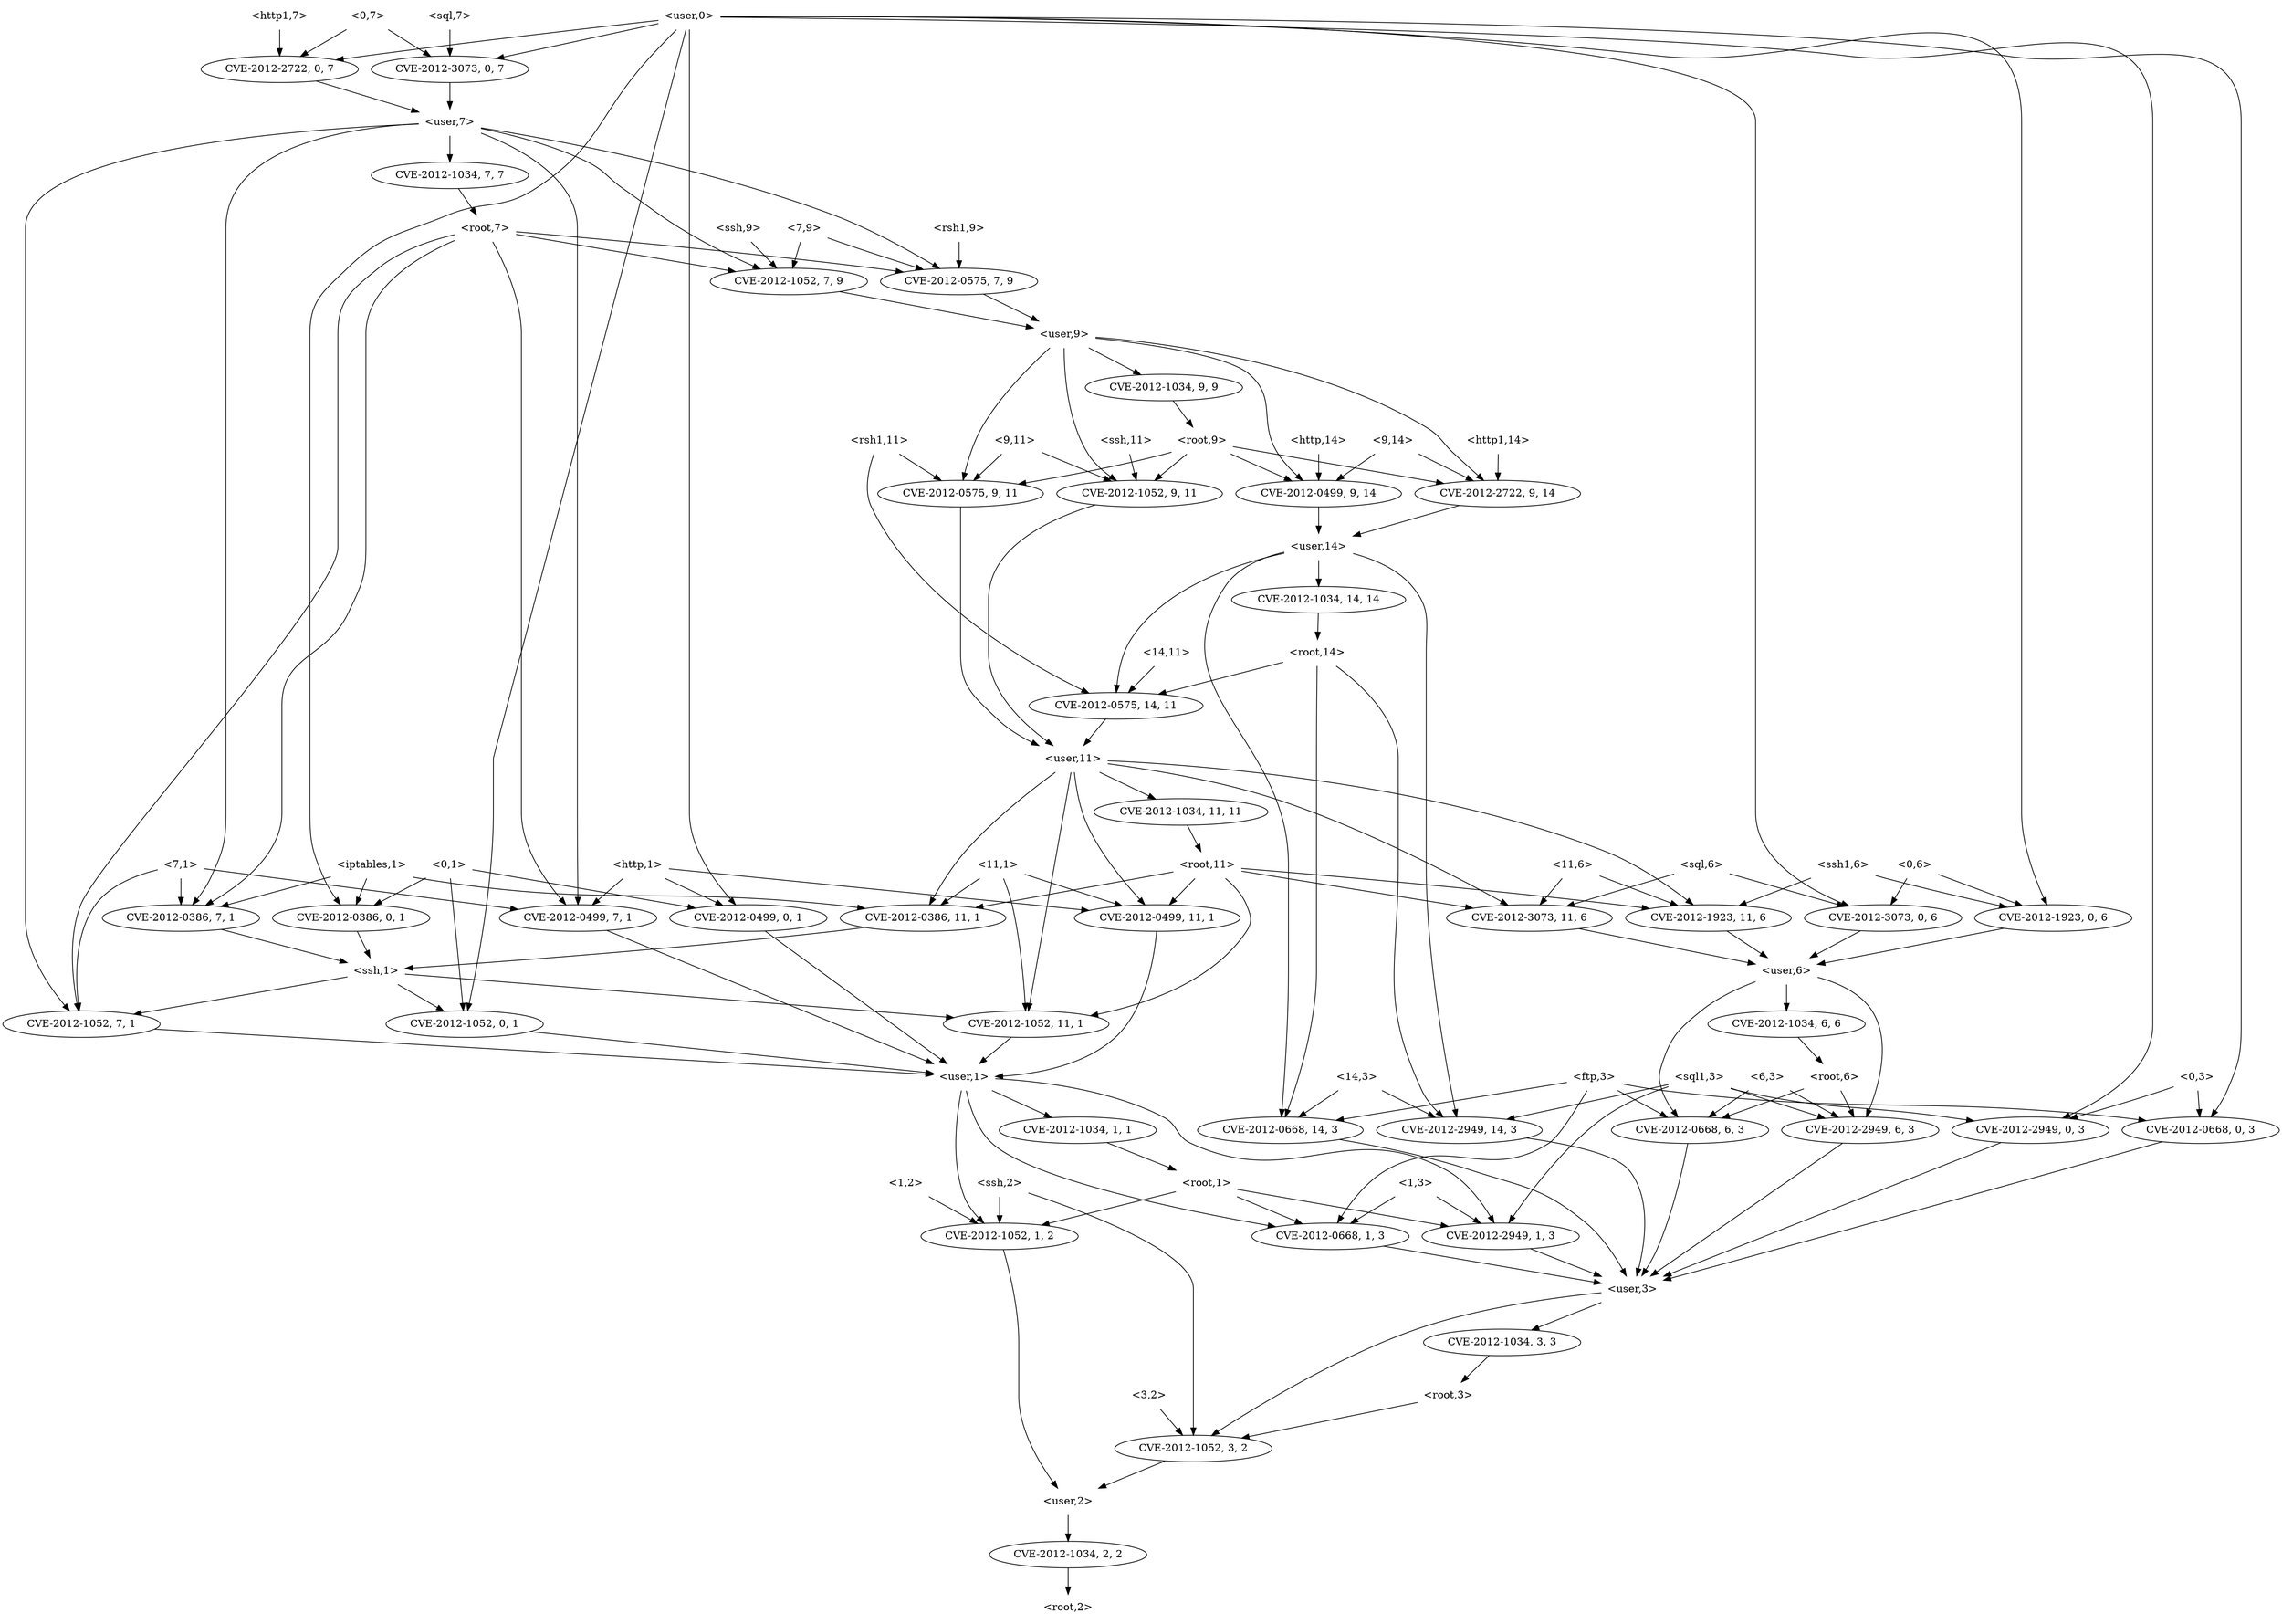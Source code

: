 strict digraph {
	graph [bb="0,0,2671.1,2196"];
	node [label="\N"];
	"<v_ssh,7,9>"	 [height=0.5,
		label=<CVE-2012-1052, 7, 9>,
		pos="1220,1818",
		width=2.4499];
	"<user,9>"	 [height=0.5,
		pos="1220,1746",
		shape=plaintext,
		width=0.91667];
	"<v_ssh,7,9>" -> "<user,9>"	 [pos="e,1220,1764.1 1220,1799.7 1220,1792 1220,1782.7 1220,1774.1"];
	"<v_root,9,9>"	 [height=0.5,
		label=<CVE-2012-1034, 9, 9>,
		pos="1100,1674",
		width=2.4499];
	"<user,9>" -> "<v_root,9,9>"	 [pos="e,1127.8,1691.2 1190.6,1727.9 1174.3,1718.4 1153.9,1706.4 1136.6,1696.3"];
	"<v_ssh,9,11>"	 [height=0.5,
		label=<CVE-2012-1052, 9, 11>,
		pos="1244,1530",
		width=2.5686];
	"<user,9>" -> "<v_ssh,9,11>"	 [pos="e,1249.8,1548.4 1228.3,1727.8 1241.5,1698.6 1264.9,1637.3 1258,1584 1256.9,1575.5 1254.8,1566.4 1252.6,1558.2"];
	"<v_rsh1,9,11>"	 [height=0.5,
		label=<CVE-2012-0575, 9, 11>,
		pos="1448,1530",
		width=2.5686];
	"<user,9>" -> "<v_rsh1,9,11>"	 [pos="e,1438,1548.2 1247.4,1728 1282,1705.8 1341.9,1664.5 1385,1620 1403.7,1600.7 1421,1575.5 1432.7,1556.8"];
	"<v_http1,9,14>"	 [height=0.5,
		label=<CVE-2012-2722, 9, 14>,
		pos="227,1530",
		width=2.5686];
	"<user,9>" -> "<v_http1,9,14>"	 [pos="e,242.03,1547.9 1187,1743.4 1043,1735.8 470.15,1700.9 312,1620 304.19,1616 271.42,1580.5 248.93,1555.6"];
	"<v_http,9,14>"	 [height=0.5,
		label=<CVE-2012-0499, 9, 14>,
		pos="431,1530",
		width=2.5686];
	"<user,9>" -> "<v_http,9,14>"	 [pos="e,479.81,1545.4 1186.8,1737.3 1144.2,1727.3 1067.9,1709.1 1003,1692 814.51,1642.5 592.74,1578.4 489.43,1548.2"];
	"<v_rsh1,14,11>"	 [height=0.5,
		label=<CVE-2012-0575, 14, 11>,
		pos="1248,1242",
		width=2.7013];
	"<user,11>"	 [height=0.5,
		pos="1373,1170",
		shape=plaintext,
		width=1.0069];
	"<v_rsh1,14,11>" -> "<user,11>"	 [pos="e,1342.4,1188.1 1277,1224.8 1293.9,1215.3 1315.3,1203.3 1333.7,1193"];
	"<v_ssh1,11,6>"	 [height=0.5,
		label=<CVE-2012-1923, 11, 6>,
		pos="1048,954",
		width=2.5686];
	"<user,11>" -> "<v_ssh1,11,6>"	 [pos="e,1053,972.21 1336.5,1169.3 1287.7,1167.9 1200.3,1158.9 1142,1116 1096,1082.1 1068.7,1018.4 1056.2,982.1"];
	"<v_iptables,11,1>"	 [height=0.5,
		label=<CVE-2012-0386, 11, 1>,
		pos="1608,954",
		width=2.5686];
	"<user,11>" -> "<v_iptables,11,1>"	 [pos="e,1600.8,971.98 1409.4,1160.2 1436.8,1152.1 1474.2,1138.1 1501,1116 1546.7,1078.4 1580.2,1016.2 1596.7,981.1"];
	"<v_root,11,11>"	 [height=0.5,
		label=<CVE-2012-1034, 11, 11>,
		pos="1248,1098",
		width=2.7013];
	"<user,11>" -> "<v_root,11,11>"	 [pos="e,1277,1115.2 1342.4,1151.9 1325.4,1142.4 1304.1,1130.4 1286.1,1120.3"];
	"<v_ssh,11,1>"	 [height=0.5,
		label=<CVE-2012-1052, 11, 1>,
		pos="1487,810",
		width=2.5686];
	"<user,11>" -> "<v_ssh,11,1>"	 [pos="e,1487,828.05 1400,1152 1433.7,1128.4 1487,1082.3 1487,1027 1487,1027 1487,1027 1487,953 1487,913 1487,866.65 1487,838.08"];
	"<v_http,11,1>"	 [height=0.5,
		label=<CVE-2012-0499, 11, 1>,
		pos="1328,954",
		width=2.5686];
	"<user,11>" -> "<v_http,11,1>"	 [pos="e,1331.6,972.23 1369.4,1151.8 1361.6,1114.8 1343.1,1026.8 1333.7,982.1"];
	"<v_sql,11,6>"	 [height=0.5,
		label=<CVE-2012-3073, 11, 6>,
		pos="844,954",
		width=2.5686];
	"<user,11>" -> "<v_sql,11,6>"	 [pos="e,865.56,971.61 1336.7,1165.4 1284,1159.3 1183.7,1144.9 1103,1116 1039.3,1093.2 1026.4,1079.7 969,1044 935.4,1023.1 898.72,996.52\
 873.84,977.86"];
	"<user,1>"	 [height=0.5,
		pos="1563,738",
		shape=plaintext,
		width=0.91667];
	"<v_http,11,1>" -> "<user,1>"	 [pos="e,1529.7,740.14 1329.1,935.96 1332.1,903.28 1343.4,831.53 1385,792 1421.6,757.26 1479.9,745.19 1519.7,741.05"];
	"<v_sql1,1,3>"	 [height=0.5,
		label=<CVE-2012-2949, 1, 3>,
		pos="1077,522",
		width=2.4499];
	"<user,1>" -> "<v_sql1,1,3>"	 [pos="e,1095.2,539.82 1529.6,734.65 1477.1,730.06 1372.8,717.24 1291,684 1236.9,662 1227.7,647.07 1181,612 1153.3,591.22 1123.5,565.28\
 1102.9,546.77"];
	"<v_ssh,1,2>"	 [height=0.5,
		label=<CVE-2012-1052, 1, 2>,
		pos="1620,522",
		width=2.4499];
	"<user,1>" -> "<v_ssh,1,2>"	 [pos="e,1616.8,540.16 1568.8,719.74 1576.6,695.75 1591,650.87 1601,612 1606.3,591.48 1611.3,568.02 1614.8,550.34"];
	"<v_ftp,1,3>"	 [height=0.5,
		label=<CVE-2012-0668, 1, 3>,
		pos="1272,522",
		width=2.4499];
	"<user,1>" -> "<v_ftp,1,3>"	 [pos="e,1317.7,537.47 1550.4,719.8 1525.5,687.16 1467,615.93 1402,576 1378.8,561.76 1351.1,549.86 1327.3,540.97"];
	"<v_root,1,1>"	 [height=0.5,
		label=<CVE-2012-1034, 1, 1>,
		pos="1388,666",
		width=2.4499];
	"<user,1>" -> "<v_root,1,1>"	 [pos="e,1426.4,682.35 1529.7,723.67 1503.1,713.04 1465.5,698.01 1435.8,686.1"];
	"<v_rsh1,9,11>" -> "<user,11>"	 [pos="e,1389.5,1188.2 1448.2,1512 1448.5,1485.3 1449,1432.1 1449,1387 1449,1387 1449,1387 1449,1313 1449,1267.6 1418.5,1222.7 1396.1,1195.9"];
	"<v_sql,0,6>"	 [height=0.5,
		label=<CVE-2012-3073, 0, 6>,
		pos="450,954",
		width=2.4499];
	"<user,6>"	 [height=0.5,
		pos="767,882",
		shape=plaintext,
		width=0.91667];
	"<v_sql,0,6>" -> "<user,6>"	 [pos="e,733.84,890.32 507.41,940.32 569.72,926.56 667.82,904.9 723.88,892.52"];
	"<v_ftp,6,3>"	 [height=0.5,
		label=<CVE-2012-0668, 6, 3>,
		pos="923,666",
		width=2.4499];
	"<user,6>" -> "<v_ftp,6,3>"	 [pos="e,920.77,684.04 800.19,869.83 821.04,861.3 847.09,847.63 864,828 897.66,788.92 912.78,729 919.04,694.34"];
	"<v_root,6,6>"	 [height=0.5,
		label=<CVE-2012-1034, 6, 6>,
		pos="767,810",
		width=2.4499];
	"<user,6>" -> "<v_root,6,6>"	 [pos="e,767,828.1 767,863.7 767,855.98 767,846.71 767,838.11"];
	"<v_sql1,6,3>"	 [height=0.5,
		label=<CVE-2012-2949, 6, 3>,
		pos="533,666",
		width=2.4499];
	"<user,6>" -> "<v_sql1,6,3>"	 [pos="e,544.49,684.31 733.7,866.56 714.06,857.16 689.35,843.74 670,828 620.08,787.39 574.28,726.89 550.37,692.79"];
	"<root,1>"	 [height=0.5,
		pos="1361,594",
		shape=plaintext,
		width=0.89583];
	"<root,1>" -> "<v_sql1,1,3>"	 [pos="e,1130.8,536.27 1328.7,585.04 1283.1,573.81 1199.1,553.09 1140.7,538.7"];
	"<root,1>" -> "<v_ssh,1,2>"	 [pos="e,1569,536.78 1393.3,584.28 1434.7,573.09 1507.3,553.45 1559.2,539.42"];
	"<root,1>" -> "<v_ftp,1,3>"	 [pos="e,1293.1,539.62 1339,575.7 1327.6,566.75 1313.6,555.71 1301.3,546.05"];
	"<user,3>"	 [height=0.5,
		pos="834,450",
		shape=plaintext,
		width=0.91667];
	"<v_sql1,1,3>" -> "<user,3>"	 [pos="e,867.22,460.57 1028.1,506.92 983.85,494.17 919.27,475.56 876.95,463.37"];
	"<user,2>"	 [height=0.5,
		pos="1531,162",
		shape=plaintext,
		width=0.91667];
	"<v_ssh,1,2>" -> "<user,2>"	 [pos="e,1550.8,180.09 1620,503.95 1620,477.29 1620,424.11 1620,379 1620,379 1620,379 1620,305 1620,257.86 1584.4,213.52 1558.2,187.31"];
	"<v_ftp,1,3>" -> "<user,3>"	 [pos="e,867.33,456 1207.5,509.64 1196.3,507.73 1184.8,505.78 1174,504 1067.6,486.48 942.28,467.33 877.56,457.55"];
	"<root,9>"	 [height=0.5,
		pos="1092,1602",
		shape=plaintext,
		width=0.89583];
	"<v_root,9,9>" -> "<root,9>"	 [pos="e,1094,1620.1 1098,1655.7 1097.1,1648 1096.1,1638.7 1095.1,1630.1"];
	"<v_ssh,9,11>" -> "<user,11>"	 [pos="e,1373,1188 1274.6,1512.9 1312.7,1490.2 1373,1445.3 1373,1387 1373,1387 1373,1387 1373,1313 1373,1273 1373,1226.7 1373,1198.1"];
	"<user,14>"	 [height=0.5,
		pos="280,1458",
		shape=plaintext,
		width=1.0069];
	"<v_http1,9,14>" -> "<user,14>"	 [pos="e,266.92,1476.3 239.83,1512.1 246.12,1503.8 253.82,1493.6 260.79,1484.4"];
	"<v_http,9,14>" -> "<user,14>"	 [pos="e,316.5,1475.9 396.74,1513.1 375.7,1503.4 348.52,1490.8 325.67,1480.2"];
	"<v_root,2,2>"	 [height=0.5,
		label=<CVE-2012-1034, 2, 2>,
		pos="1531,90",
		width=2.4499];
	"<user,2>" -> "<v_root,2,2>"	 [pos="e,1531,108.1 1531,143.7 1531,135.98 1531,126.71 1531,118.11"];
	"<11,6>"	 [height=0.5,
		pos="1007,1026",
		shape=plaintext,
		width=0.78472];
	"<11,6>" -> "<v_ssh1,11,6>"	 [pos="e,1038,972.1 1017.1,1007.7 1021.9,999.64 1027.6,989.89 1032.8,980.98"];
	"<11,6>" -> "<v_sql,11,6>"	 [pos="e,880.35,970.61 978.61,1012.8 954.11,1002.3 918.26,986.89 889.72,974.63"];
	"<v_ssh1,11,6>" -> "<user,6>"	 [pos="e,800.24,891.28 993.49,939.42 939.99,926.09 859.48,906.04 810.25,893.77"];
	"<v_sql,11,6>" -> "<user,6>"	 [pos="e,785.73,900.03 825.36,936.05 815.69,927.26 803.72,916.38 793.14,906.76"];
	"<root,9>" -> "<v_ssh,9,11>"	 [pos="e,1209.6,1546.8 1124.6,1586 1146.7,1575.8 1176.2,1562.2 1200.3,1551.1"];
	"<root,9>" -> "<v_rsh1,9,11>"	 [pos="e,1383.8,1543 1124.3,1594 1138.8,1590.9 1156.3,1587.2 1172,1584 1240.2,1570.2 1318.1,1555.3 1373.7,1544.9"];
	"<root,9>" -> "<v_http1,9,14>"	 [pos="e,292.16,1542.8 1059.5,1599.9 953.97,1595.9 610.88,1581.2 329,1548 320.32,1547 311.25,1545.7 302.26,1544.4"];
	"<root,9>" -> "<v_http,9,14>"	 [pos="e,510,1539.4 1059.7,1597.6 962.25,1587.3 669.06,1556.2 520.04,1540.4"];
	"<v_root,1,1>" -> "<root,1>"	 [pos="e,1367.6,612.1 1381.3,647.7 1378.3,639.81 1374.6,630.3 1371.2,621.55"];
	"<root,14>"	 [height=0.5,
		pos="320,1314",
		shape=plaintext,
		width=1];
	"<root,14>" -> "<v_rsh1,14,11>"	 [pos="e,1159.7,1249.7 356.09,1310.3 487.93,1300.3 946.3,1265.8 1149.6,1250.4"];
	"<v_sql1,14,3>"	 [height=0.5,
		label=<CVE-2012-2949, 14, 3>,
		pos="92,666",
		width=2.5686];
	"<root,14>" -> "<v_sql1,14,3>"	 [pos="e,97.757,684.23 312.21,1296 307.59,1285.6 301.73,1272.2 297,1260 253.79,1149 134.73,794.68 101.01,693.95"];
	"<v_ftp,14,3>"	 [height=0.5,
		label=<CVE-2012-0668, 14, 3>,
		pos="296,666",
		width=2.5686];
	"<root,14>" -> "<v_ftp,14,3>"	 [pos="e,296,684.05 315.14,1295.7 308.13,1269.1 296,1216.5 296,1171 296,1171 296,1171 296,809 296,769 296,722.65 296,694.08"];
	"<v_sql1,14,3>" -> "<user,3>"	 [pos="e,800.73,457.97 135.77,650.12 224.2,620.31 430.76,552.05 607,504 670.52,486.68 744.99,469.97 790.83,460.09"];
	"<v_ftp,14,3>" -> "<user,3>"	 [pos="e,800.89,464.17 334.69,649.61 432.61,610.66 689.65,508.42 791.53,467.89"];
	"<http1,14>"	 [height=0.5,
		pos="226,1602",
		shape=plaintext,
		width=1.0833];
	"<http1,14>" -> "<v_http1,9,14>"	 [pos="e,226.76,1548.1 226.25,1583.7 226.36,1576 226.49,1566.7 226.61,1558.1"];
	"<rsh1,9>"	 [height=0.5,
		pos="1415,1890",
		shape=plaintext,
		width=0.92361];
	"<v_rsh1,7,9>"	 [height=0.5,
		label=<CVE-2012-0575, 7, 9>,
		pos="1415,1818",
		width=2.4499];
	"<rsh1,9>" -> "<v_rsh1,7,9>"	 [pos="e,1415,1836.1 1415,1871.7 1415,1864 1415,1854.7 1415,1846.1"];
	"<v_rsh1,7,9>" -> "<user,9>"	 [pos="e,1253,1758.9 1373.2,1802 1340.6,1790.3 1295.6,1774.1 1262.8,1762.4"];
	"<0,6>"	 [height=0.5,
		pos="645,1026",
		shape=plaintext,
		width=0.75];
	"<v_ssh1,0,6>"	 [height=0.5,
		label=<CVE-2012-1923, 0, 6>,
		pos="645,954",
		width=2.4499];
	"<0,6>" -> "<v_ssh1,0,6>"	 [pos="e,645,972.1 645,1007.7 645,999.98 645,990.71 645,982.11"];
	"<0,6>" -> "<v_sql,0,6>"	 [pos="e,494.74,969.59 617.75,1013.4 613.18,1011.6 608.47,1009.7 604,1008 571.22,995.58 534.07,982.75 504.47,972.84"];
	"<v_ssh1,0,6>" -> "<user,6>"	 [pos="e,737.16,900.12 673.3,936.76 689.6,927.41 710.33,915.52 728.14,905.29"];
	"<v_sql1,0,3>"	 [height=0.5,
		label=<CVE-2012-2949, 0, 3>,
		pos="728,666",
		width=2.4499];
	"<v_sql1,0,3>" -> "<user,3>"	 [pos="e,825.46,468.23 736.5,647.85 754.99,610.52 798.98,521.69 820.99,477.26"];
	"<v_ssh,3,2>"	 [height=0.5,
		label=<CVE-2012-1052, 3, 2>,
		pos="1443,234",
		width=2.4499];
	"<user,3>" -> "<v_ssh,3,2>"	 [pos="e,1400.8,249.85 867.17,437.34 967.71,402.02 1269.5,295.95 1391.3,253.18"];
	"<v_root,3,3>"	 [height=0.5,
		label=<CVE-2012-1034, 3, 3>,
		pos="1504,378",
		width=2.4499];
	"<user,3>" -> "<v_root,3,3>"	 [pos="e,1427.5,386.99 867.23,445.53 967.25,435.08 1267.8,403.68 1417.4,388.04"];
	"<14,3>"	 [height=0.5,
		pos="195,738",
		shape=plaintext,
		width=0.78472];
	"<14,3>" -> "<v_sql1,14,3>"	 [pos="e,116.23,683.47 169.8,719.88 156.16,710.61 139.16,699.05 124.52,689.1"];
	"<14,3>" -> "<v_ftp,14,3>"	 [pos="e,272.24,683.47 219.71,719.88 232.96,710.69 249.45,699.26 263.7,689.38"];
	"<root,2>"	 [height=0.5,
		pos="1531,18",
		shape=plaintext,
		width=0.89583];
	"<sql1,3>"	 [height=0.5,
		pos="417,738",
		shape=plaintext,
		width=0.91667];
	"<sql1,3>" -> "<v_sql1,1,3>"	 [pos="e,993.83,528.05 415.51,719.99 414.75,699.89 416.84,666.82 436,648 512.37,572.97 824.91,540.61 983.6,528.8"];
	"<sql1,3>" -> "<v_sql1,6,3>"	 [pos="e,506.11,683.23 445.38,719.88 461,710.45 480.53,698.66 497.2,688.61"];
	"<sql1,3>" -> "<v_sql1,14,3>"	 [pos="e,151.54,679.82 383.75,729.84 331.71,718.63 229.89,696.7 161.39,681.95"];
	"<sql1,3>" -> "<v_sql1,0,3>"	 [pos="e,671.07,679.81 450.28,729.51 500.33,718.24 596.02,696.71 660.92,682.1"];
	"<v_sql1,6,3>" -> "<user,3>"	 [pos="e,809.97,468.09 556.12,648.56 609.26,610.78 740.22,517.67 801.46,474.14"];
	"<user,14>" -> "<v_rsh1,14,11>"	 [pos="e,1188.2,1256.2 316.47,1448.9 459.97,1417.2 987.14,1300.7 1178.2,1258.4"];
	"<user,14>" -> "<v_sql1,14,3>"	 [pos="e,92.593,684.05 243.45,1447 189.54,1429.8 95,1389.1 95,1315 95,1315 95,1315 95,809 95,768.99 93.795,722.65 92.912,694.08"];
	"<v_root,14,14>"	 [height=0.5,
		label=<CVE-2012-1034, 14, 14>,
		pos="332,1386",
		width=2.7013];
	"<user,14>" -> "<v_root,14,14>"	 [pos="e,319.29,1404.1 292.85,1439.7 299.03,1431.4 306.54,1421.3 313.32,1412.1"];
	"<user,14>" -> "<v_ftp,14,3>"	 [pos="e,291.34,684.22 257.17,1439.9 246.14,1430.5 233.66,1417.9 226,1404 206.52,1368.6 207,1355.4 207,1315 207,1315 207,1315 207,1241 \
207,1028.2 267.48,776.19 288.72,694.22"];
	"<ssh,9>"	 [height=0.5,
		pos="1220,1890",
		shape=plaintext,
		width=0.84028];
	"<ssh,9>" -> "<v_ssh,7,9>"	 [pos="e,1220,1836.1 1220,1871.7 1220,1864 1220,1854.7 1220,1846.1"];
	"<user,0>"	 [height=0.5,
		pos="1729,2178",
		shape=plaintext,
		width=0.91667];
	"<v_http1,0,7>"	 [height=0.5,
		label=<CVE-2012-2722, 0, 7>,
		pos="2351,2106",
		width=2.4499];
	"<user,0>" -> "<v_http1,0,7>"	 [pos="e,2287.8,2118.6 1762.2,2174.5 1845.2,2168 2068.2,2149.3 2253,2124 2261,2122.9 2269.4,2121.6 2277.7,2120.3"];
	"<user,0>" -> "<v_ssh1,0,6>"	 [pos="e,659.06,972.2 1696,2176 1520.2,2170.2 702,2137.8 702,2035 702,2035 702,2035 702,1097 702,1056.4 697.36,1045.2 681,1008 676.81,998.48\
 670.88,988.84 665.04,980.44"];
	"<user,0>" -> "<v_sql1,0,3>"	 [pos="e,684.63,681.82 1695.7,2177.2 1520,2178.3 704.03,2180 608,2124 567.64,2100.4 552,2081.7 552,2035 552,2035 552,2035 552,1601 552,\
1292.5 221.67,1215.2 353,936 416.86,800.26 587.9,719.18 675.18,685.42"];
	"<v_ftp,0,3>"	 [height=0.5,
		label=<CVE-2012-0668, 0, 3>,
		pos="1118,666",
		width=2.4499];
	"<user,0>" -> "<v_ftp,0,3>"	 [pos="e,1128.6,684.21 1695.9,2169.5 1639.5,2154.5 1531,2115.2 1531,2035 1531,2035 1531,2035 1531,1889 1531,1848.6 1536.4,1832.3 1512,1800\
 1408.9,1663.6 1287.2,1746.3 1172,1620 1121.6,1564.7 1123,1533.8 1123,1459 1123,1459 1123,1459 1123,1169 1123,1040.3 1169,1011.7\
 1169,883 1169,883 1169,883 1169,809 1169,766.59 1148.6,721.02 1133.6,693.26"];
	"<v_iptables,0,1>"	 [height=0.5,
		label=<CVE-2012-0386, 0, 1>,
		pos="1845,954",
		width=2.4499];
	"<user,0>" -> "<v_iptables,0,1>"	 [pos="e,1850.3,972.3 1762.3,2161.9 1804.3,2140.2 1871,2096.2 1871,2035 1871,2035 1871,2035 1871,1097 1871,1056.6 1860.7,1010.7 1853,982.28"];
	"<v_sql,0,7>"	 [height=0.5,
		label=<CVE-2012-3073, 0, 7>,
		pos="2156,2106",
		width=2.4499];
	"<user,0>" -> "<v_sql,0,7>"	 [pos="e,2090.2,2118 1762.2,2171.6 1821.1,2162.1 1947.4,2141.6 2054,2124 2062.5,2122.6 2071.4,2121.1 2080.2,2119.7"];
	"<user,0>" -> "<v_sql,0,6>"	 [pos="e,483.89,970.83 1695.9,2176.8 1549.9,2175.5 963.94,2167.8 786,2124 693.1,2101.1 590,2130.7 590,2035 590,2035 590,2035 590,1097 590\
,1040.9 533.86,998.89 492.68,975.65"];
	"<v_http,0,1>"	 [height=0.5,
		label=<CVE-2012-0499, 0, 1>,
		pos="2272,954",
		width=2.4499];
	"<user,0>" -> "<v_http,0,1>"	 [pos="e,2262.8,972.16 1762.2,2167.8 1821.6,2151.3 1950.1,2115.9 2059,2088 2282.8,2030.7 2540,2122 2540,1891 2540,1891 2540,1891 2540,1529\
 2540,1278.1 2317.6,1285.9 2251,1044 2245.2,1023.1 2251.6,999.13 2258.8,981.34"];
	"<v_ssh,0,1>"	 [height=0.5,
		label=<CVE-2012-1052, 0, 1>,
		pos="1773,810",
		width=2.4499];
	"<user,0>" -> "<v_ssh,0,1>"	 [pos="e,1764.1,827.96 1729,2160 1729,2133.3 1729,2080.1 1729,2035 1729,2035 1729,2035 1729,953 1729,910.98 1746.8,864.98 1759.8,837.05"];
	"<user,7>"	 [height=0.5,
		pos="2156,2034",
		shape=plaintext,
		width=0.91667];
	"<v_http1,0,7>" -> "<user,7>"	 [pos="e,2189,2046.9 2309.2,2090 2276.6,2078.3 2231.6,2062.1 2198.8,2050.4"];
	"<v_ftp,0,3>" -> "<user,3>"	 [pos="e,856.57,468.01 1095.7,648.21 1045.2,610.17 922.11,517.39 864.57,474.04"];
	"<ssh,1>"	 [height=0.5,
		pos="1817,882",
		shape=plaintext,
		width=0.84028];
	"<v_iptables,0,1>" -> "<ssh,1>"	 [pos="e,1823.8,900.1 1838.1,935.7 1834.9,927.81 1831.1,918.3 1827.6,909.55"];
	"<v_sql,0,7>" -> "<user,7>"	 [pos="e,2156,2052.1 2156,2087.7 2156,2080 2156,2070.7 2156,2062.1"];
	"<v_http,0,1>" -> "<user,1>"	 [pos="e,1596.1,742.98 2240.9,937.12 2203.6,918.41 2139.1,886.99 2082,864 1989.7,826.84 1966.4,816.54 1870,792 1777.3,768.41 1666.1,752.11\
 1606.3,744.3"];
	"<v_ssh,0,1>" -> "<user,1>"	 [pos="e,1596.3,750.1 1729,794.33 1692.8,782.27 1641.9,765.29 1606,753.33"];
	"<ssh,11>"	 [height=0.5,
		pos="1215,1602",
		shape=plaintext,
		width=0.94444];
	"<ssh,11>" -> "<v_ssh,9,11>"	 [pos="e,1236.9,1548.1 1222.2,1583.7 1225.4,1575.8 1229.4,1566.3 1233,1557.5"];
	"<v_ssh,11,1>" -> "<user,1>"	 [pos="e,1544.5,756.03 1505.4,792.05 1514.8,783.35 1526.5,772.59 1536.9,763.04"];
	"<v_ssh,7,1>"	 [height=0.5,
		label=<CVE-2012-1052, 7, 1>,
		pos="2388,810",
		width=2.4499];
	"<v_ssh,7,1>" -> "<user,1>"	 [pos="e,1596.1,741.06 2315.6,799.67 2293.6,797 2269.3,794.21 2247,792 2005.3,768.07 1714.5,748.63 1606.3,741.71"];
	"<ssh1,6>"	 [height=0.5,
		pos="869,1026",
		shape=plaintext,
		width=0.94444];
	"<ssh1,6>" -> "<v_ssh1,11,6>"	 [pos="e,1008.7,970.35 903.09,1011.7 930.27,1001 968.7,986.01 999.16,974.1"];
	"<ssh1,6>" -> "<v_ssh1,0,6>"	 [pos="e,694.76,968.88 834.92,1012.1 830.92,1010.7 826.88,1009.3 823,1008 783.88,994.96 739.43,981.73 704.73,971.74"];
	"<9,11>"	 [height=0.5,
		pos="1348,1602",
		shape=plaintext,
		width=0.78472];
	"<9,11>" -> "<v_ssh,9,11>"	 [pos="e,1268.5,1547.5 1322.6,1583.9 1308.8,1574.6 1291.6,1563 1276.8,1553.1"];
	"<9,11>" -> "<v_rsh1,9,11>"	 [pos="e,1424.5,1547.5 1372.5,1583.9 1385.6,1574.7 1401.9,1563.3 1416,1553.4"];
	"<ssh,1>" -> "<v_ssh,7,1>"	 [pos="e,2314.4,820.02 1847.3,877.29 1932.2,866.88 2174.7,837.15 2304.2,821.28"];
	"<ssh,1>" -> "<v_ssh,11,1>"	 [pos="e,1547,823.73 1786.5,874.54 1734.8,863.56 1628.3,840.97 1557.2,825.9"];
	"<ssh,1>" -> "<v_ssh,0,1>"	 [pos="e,1783.8,828.1 1806.1,863.7 1801,855.56 1794.8,845.69 1789.2,836.7"];
	"<0,7>"	 [height=0.5,
		pos="2251,2178",
		shape=plaintext,
		width=0.75];
	"<0,7>" -> "<v_http1,0,7>"	 [pos="e,2327.5,2123.5 2275.5,2159.9 2288.6,2150.7 2304.9,2139.3 2319,2129.4"];
	"<0,7>" -> "<v_sql,0,7>"	 [pos="e,2178.6,2123.6 2227.5,2159.7 2215.3,2150.7 2200.1,2139.5 2186.9,2129.8"];
	"<root,3>"	 [height=0.5,
		pos="1521,306",
		shape=plaintext,
		width=0.89583];
	"<v_root,3,3>" -> "<root,3>"	 [pos="e,1516.8,324.1 1508.2,359.7 1510.1,351.9 1512.4,342.51 1514.5,333.83"];
	"<root,3>" -> "<v_ssh,3,2>"	 [pos="e,1461.5,251.62 1501.7,287.7 1491.8,278.84 1479.7,267.92 1469,258.33"];
	"<v_ssh,3,2>" -> "<user,2>"	 [pos="e,1509.4,180.2 1463.9,216.41 1475,207.54 1488.9,196.47 1501.2,186.71"];
	"<0,1>"	 [height=0.5,
		pos="2156,1026",
		shape=plaintext,
		width=0.75];
	"<0,1>" -> "<v_http,0,1>"	 [pos="e,2245,971.31 2183.2,1008.6 2199,999.02 2219.2,986.85 2236.3,976.52"];
	"<0,1>" -> "<v_iptables,0,1>"	 [pos="e,1902,967.83 2128.9,1018.9 2081,1008.1 1979.9,985.35 1912.1,970.11"];
	"<0,1>" -> "<v_ssh,0,1>"	 [pos="e,1855.5,816.46 2157,1007.7 2157.3,987.99 2154.6,955.86 2137,936 2068.1,858.28 1948.7,828.85 1865.5,817.73"];
	"<http,1>"	 [height=0.5,
		pos="2293,1026",
		shape=plaintext,
		width=0.89583];
	"<http,1>" -> "<v_http,0,1>"	 [pos="e,2277.1,972.1 2287.8,1007.7 2285.5,999.9 2282.7,990.51 2280,981.83"];
	"<http,1>" -> "<v_http,11,1>"	 [pos="e,1407.2,963.3 2260.4,1018.5 2240.7,1014.9 2215,1010.5 2192,1008 1888.5,974.61 1810.5,994.52 1506,972 1477.2,969.87 1445.8,967.04\
 1417.5,964.3"];
	"<v_http,7,1>"	 [height=0.5,
		label=<CVE-2012-0499, 7, 1>,
		pos="2542,954",
		width=2.4499];
	"<http,1>" -> "<v_http,7,1>"	 [pos="e,2483.8,967.69 2325.4,1011.4 2328.6,1010.2 2331.9,1009 2335,1008 2380.7,992.96 2433.3,979.55 2474,969.98"];
	"<v_http,7,1>" -> "<user,1>"	 [pos="e,1596.1,738.77 2541.7,935.85 2540.1,901.96 2531.2,826.71 2485,792 2414.2,738.85 1779.2,737.96 1606.3,738.72"];
	"<v_iptables,11,1>" -> "<ssh,1>"	 [pos="e,1786.6,893.19 1652.3,938.15 1689.2,925.79 1741.3,908.34 1777,896.4"];
	"<root,11>"	 [height=0.5,
		pos="1225,1026",
		shape=plaintext,
		width=1];
	"<v_root,11,11>" -> "<root,11>"	 [pos="e,1230.6,1044.1 1242.3,1079.7 1239.8,1071.9 1236.7,1062.5 1233.8,1053.8"];
	"<iptables,1>"	 [height=0.5,
		pos="1800,1026",
		shape=plaintext,
		width=1.1944];
	"<iptables,1>" -> "<v_iptables,0,1>"	 [pos="e,1834,972.1 1811.1,1007.7 1816.4,999.56 1822.7,989.69 1828.5,980.7"];
	"<iptables,1>" -> "<v_iptables,11,1>"	 [pos="e,1649.6,970.18 1756.9,1009.3 1728,998.74 1689.7,984.79 1659.2,973.68"];
	"<v_iptables,7,1>"	 [height=0.5,
		label=<CVE-2012-0386, 7, 1>,
		pos="2040,954",
		width=2.4499];
	"<iptables,1>" -> "<v_iptables,7,1>"	 [pos="e,1991.4,969.18 1843.2,1012.4 1881.9,1001.1 1938.9,984.48 1981.7,972.01"];
	"<v_iptables,7,1>" -> "<ssh,1>"	 [pos="e,1847.5,892.58 1994.1,938.58 1953.8,925.94 1895.9,907.75 1857.3,895.66"];
	"<6,3>"	 [height=0.5,
		pos="650,738",
		shape=plaintext,
		width=0.75];
	"<6,3>" -> "<v_ftp,6,3>"	 [pos="e,870.34,680.5 677.17,730.03 719.63,719.15 802.8,697.82 860.58,683.01"];
	"<6,3>" -> "<v_sql1,6,3>"	 [pos="e,559.99,683.15 622.86,720.76 606.77,711.13 586.17,698.81 568.76,688.4"];
	"<v_ftp,6,3>" -> "<user,3>"	 [pos="e,838.14,468.02 910.14,648.02 902.94,637.94 894.19,624.69 888,612 865.97,566.81 849.32,510.38 840.67,477.74"];
	"<user,7>" -> "<v_ssh,7,9>"	 [pos="e,1232.9,1835.9 2123,2031.2 1984,2023 1447.1,1986.8 1300,1908 1285.3,1900.1 1257.7,1867.3 1239.1,1843.8"];
	"<user,7>" -> "<v_iptables,7,1>"	 [pos="e,2040,972.05 2122.8,2023 2101.4,2014.8 2074.7,2001.1 2059,1980 2034.8,1947.6 2040,1931.4 2040,1891 2040,1891 2040,1891 2040,1097\
 2040,1057 2040,1010.7 2040,982.08"];
	"<v_root,7,7>"	 [height=0.5,
		label=<CVE-2012-1034, 7, 7>,
		pos="2156,1962",
		width=2.4499];
	"<user,7>" -> "<v_root,7,7>"	 [pos="e,2156,1980.1 2156,2015.7 2156,2008 2156,1998.7 2156,1990.1"];
	"<user,7>" -> "<v_ssh,7,1>"	 [pos="e,2450.7,822.75 2189.3,2032.7 2268.9,2029.9 2464,2011 2464,1891 2464,1891 2464,1891 2464,1457 2464,1212.7 2767.6,1143.7 2639,936\
 2600.3,873.46 2519.8,841.2 2460.4,825.27"];
	"<user,7>" -> "<v_rsh1,7,9>"	 [pos="e,1463.9,1833.1 2122.7,2023.4 2007.1,1990 1621.8,1878.7 1473.7,1836"];
	"<user,7>" -> "<v_http,7,1>"	 [pos="e,2541.6,972.05 2189.2,2029.6 2267.2,2021.3 2456.7,1999.3 2478,1980 2508.4,1952.5 2502,1932 2502,1891 2502,1891 2502,1891 2502,1529\
 2502,1432.4 2540,1411.6 2540,1315 2540,1315 2540,1315 2540,1097 2540,1057 2540.8,1010.6 2541.4,982.08"];
	"<v_root,14,14>" -> "<root,14>"	 [pos="e,322.93,1332.1 329.03,1367.7 327.71,1360 326.12,1350.7 324.65,1342.1"];
	"<root,11>" -> "<v_http,11,1>"	 [pos="e,1303.8,971.47 1250.2,1007.9 1263.8,998.61 1280.8,987.05 1295.5,977.1"];
	"<root,11>" -> "<v_ssh1,11,6>"	 [pos="e,1087,970.41 1188.8,1010.7 1162.1,1000.1 1125.7,985.72 1096.5,974.2"];
	"<root,11>" -> "<v_ssh,11,1>"	 [pos="e,1420.3,822.5 1220.2,1007.8 1215.9,988.63 1212.2,957.63 1226,936 1266.4,872.6 1348.8,840.61 1410.2,824.97"];
	"<root,11>" -> "<v_iptables,11,1>"	 [pos="e,1542.9,966.9 1261,1018.4 1323,1007.1 1450.9,983.72 1532.9,968.73"];
	"<root,11>" -> "<v_sql,11,6>"	 [pos="e,908.97,966.94 1188.8,1018.4 1127.2,1007 1000.6,983.77 919.16,968.81"];
	"<root,7>"	 [height=0.5,
		pos="2129,1890",
		shape=plaintext,
		width=0.89583];
	"<v_root,7,7>" -> "<root,7>"	 [pos="e,2135.6,1908.1 2149.3,1943.7 2146.3,1935.8 2142.6,1926.3 2139.2,1917.5"];
	"<root,7>" -> "<v_ssh,7,9>"	 [pos="e,1282.1,1830.8 2096.4,1888.1 1986.5,1884.9 1619.2,1871.9 1318,1836 1309.6,1835 1300.9,1833.8 1292.2,1832.4"];
	"<root,7>" -> "<v_ssh,7,1>"	 [pos="e,2391.3,828.12 2161.3,1886.3 2230.7,1878.4 2388,1849.3 2388,1747 2388,1747 2388,1747 2388,1313 2388,1177.2 2411.7,1143.7 2407,1008\
 2404.8,943.88 2404.6,927.7 2397,864 2396,855.53 2394.6,846.35 2393.1,838.05"];
	"<root,7>" -> "<v_http,7,1>"	 [pos="e,2525.5,971.73 2161.3,1886.9 2225.7,1882.2 2367.4,1868.2 2402,1836 2432,1808.1 2426,1788 2426,1747 2426,1747 2426,1747 2426,1385\
 2426,1288.4 2464,1267.6 2464,1171 2464,1171 2464,1171 2464,1097 2464,1051.1 2495.7,1006.1 2518.7,979.39"];
	"<root,7>" -> "<v_rsh1,7,9>"	 [pos="e,1493.6,1826.2 2096.7,1885.4 2064.6,1881.9 2013.9,1876.4 1970,1872 1805.4,1855.3 1613.2,1837.3 1503.6,1827.2"];
	"<root,7>" -> "<v_iptables,7,1>"	 [pos="e,2050.4,972.24 2121.1,1871.9 2109.7,1845.7 2090,1793.5 2090,1747 2090,1747 2090,1747 2090,1097 2090,1054.7 2070,1009.1 2055.3,981.3"];
	"<v_root,2,2>" -> "<root,2>"	 [pos="e,1531,36.104 1531,71.697 1531,63.983 1531,54.712 1531,46.112"];
	"<ftp,3>"	 [height=0.5,
		pos="1097,738",
		shape=plaintext,
		width=0.8125];
	"<ftp,3>" -> "<v_ftp,6,3>"	 [pos="e,961.2,682.37 1067.5,725.13 1040.9,714.45 1001.5,698.58 970.52,686.12"];
	"<ftp,3>" -> "<v_ftp,0,3>"	 [pos="e,1112.9,684.1 1102.2,719.7 1104.5,711.9 1107.3,702.51 1110,693.83"];
	"<ftp,3>" -> "<v_ftp,1,3>"	 [pos="e,1270.9,540.08 1126.3,729.73 1152.2,722.04 1189.8,707.67 1215,684 1252.9,648.42 1265.6,586.04 1269.9,550.27"];
	"<ftp,3>" -> "<v_ftp,14,3>"	 [pos="e,370.02,676.83 1067.5,728.35 1055.6,725.22 1041.7,721.96 1029,720 768.04,679.81 698.95,707.92 436,684 417.9,682.35 398.52,680.23\
 380.12,678.05"];
	"<0,3>"	 [height=0.5,
		pos="993,738",
		shape=plaintext,
		width=0.75];
	"<0,3>" -> "<v_ftp,0,3>"	 [pos="e,1089.2,683.13 1020.1,721.81 1037.7,711.95 1060.9,698.97 1080.3,688.11"];
	"<0,3>" -> "<v_sql1,0,3>"	 [pos="e,779.69,680.65 965.64,729.77 924.35,718.87 845.03,697.91 789.43,683.23"];
	"<http1,7>"	 [height=0.5,
		pos="2351,2178",
		shape=plaintext,
		width=0.97917];
	"<http1,7>" -> "<v_http1,0,7>"	 [pos="e,2351,2124.1 2351,2159.7 2351,2152 2351,2142.7 2351,2134.1"];
	"<14,11>"	 [height=0.5,
		pos="1248,1314",
		shape=plaintext,
		width=0.88889];
	"<14,11>" -> "<v_rsh1,14,11>"	 [pos="e,1248,1260.1 1248,1295.7 1248,1288 1248,1278.7 1248,1270.1"];
	"<rsh1,11>"	 [height=0.5,
		pos="1523,1602",
		shape=plaintext,
		width=1.0278];
	"<rsh1,11>" -> "<v_rsh1,14,11>"	 [pos="e,1279.6,1259.2 1535,1583.8 1546.2,1565.5 1559.7,1536 1549,1512 1495,1391.4 1357.3,1302.5 1288.5,1264.1"];
	"<rsh1,11>" -> "<v_rsh1,9,11>"	 [pos="e,1466.1,1547.9 1504.5,1583.7 1495.1,1575 1483.7,1564.3 1473.5,1554.8"];
	"<3,2>"	 [height=0.5,
		pos="1443,306",
		shape=plaintext,
		width=0.75];
	"<3,2>" -> "<v_ssh,3,2>"	 [pos="e,1443,252.1 1443,287.7 1443,279.98 1443,270.71 1443,262.11"];
	"<9,14>"	 [height=0.5,
		pos="350,1602",
		shape=plaintext,
		width=0.78472];
	"<9,14>" -> "<v_http,9,14>"	 [pos="e,411.77,1547.6 370.02,1583.7 380.28,1574.8 392.91,1563.9 404.01,1554.3"];
	"<9,14>" -> "<v_http1,9,14>"	 [pos="e,255.37,1547.1 321.47,1584.8 304.4,1575 282.5,1562.6 264.09,1552.1"];
	"<ssh,2>"	 [height=0.5,
		pos="1562,594",
		shape=plaintext,
		width=0.84028];
	"<ssh,2>" -> "<v_ssh,1,2>"	 [pos="e,1605.8,540.1 1576.3,575.7 1583.3,567.3 1591.8,557.07 1599.4,547.86"];
	"<ssh,2>" -> "<v_ssh,3,2>"	 [pos="e,1428.8,252.15 1531.7,583.78 1481.8,566.52 1388,524.3 1388,451 1388,451 1388,451 1388,377 1388,336.55 1391.1,325.2 1407,288 1411.1\
,278.43 1417,268.78 1422.8,260.39"];
	"<root,6>"	 [height=0.5,
		pos="767,738",
		shape=plaintext,
		width=0.89583];
	"<root,6>" -> "<v_ftp,6,3>"	 [pos="e,888.28,682.58 799.32,722.5 822.35,712.16 853.58,698.15 878.9,686.79"];
	"<root,6>" -> "<v_sql1,6,3>"	 [pos="e,580.65,681.26 734.46,727.27 697.26,716.14 635.66,697.71 590.35,684.16"];
	"<http,14>"	 [height=0.5,
		pos="432,1602",
		shape=plaintext,
		width=0.97917];
	"<http,14>" -> "<v_http,9,14>"	 [pos="e,431.24,1548.1 431.75,1583.7 431.64,1576 431.51,1566.7 431.39,1558.1"];
	"<sql,6>"	 [height=0.5,
		pos="785,1026",
		shape=plaintext,
		width=0.8125];
	"<sql,6>" -> "<v_sql,11,6>"	 [pos="e,829.58,972.1 799.58,1007.7 806.66,999.3 815.28,989.07 823.05,979.86"];
	"<sql,6>" -> "<v_sql,0,6>"	 [pos="e,509.37,967.4 755.56,1018.8 703.11,1007.9 592.15,984.7 519.37,969.5"];
	"<sql,7>"	 [height=0.5,
		pos="2156,2178",
		shape=plaintext,
		width=0.8125];
	"<sql,7>" -> "<v_sql,0,7>"	 [pos="e,2156,2124.1 2156,2159.7 2156,2152 2156,2142.7 2156,2134.1"];
	"<7,1>"	 [height=0.5,
		pos="2371,1026",
		shape=plaintext,
		width=0.75];
	"<7,1>" -> "<v_ssh,7,1>"	 [pos="e,2386.6,828.23 2372.4,1007.8 2375.3,970.83 2382.3,883.18 2385.8,838.39"];
	"<7,1>" -> "<v_http,7,1>"	 [pos="e,2504.5,970.34 2398.1,1013.9 2424.1,1003.3 2464,986.93 2495.2,974.17"];
	"<7,1>" -> "<v_iptables,7,1>"	 [pos="e,2115.6,963.29 2343.8,1011.6 2340.6,1010.3 2337.2,1009 2334,1008 2265.5,986.46 2185.1,972.72 2125.7,964.64"];
	"<v_root,6,6>" -> "<root,6>"	 [pos="e,767,756.1 767,791.7 767,783.98 767,774.71 767,766.11"];
	"<1,3>"	 [height=0.5,
		pos="1217,594",
		shape=plaintext,
		width=0.75];
	"<1,3>" -> "<v_sql1,1,3>"	 [pos="e,1108.7,538.83 1189.7,579.34 1169.3,569.13 1141,555 1117.9,543.44"];
	"<1,3>" -> "<v_ftp,1,3>"	 [pos="e,1258.6,540.1 1230.6,575.7 1237.1,567.39 1245.1,557.28 1252.2,548.14"];
	"<7,9>"	 [height=0.5,
		pos="1336,1890",
		shape=plaintext,
		width=0.75];
	"<7,9>" -> "<v_ssh,7,9>"	 [pos="e,1247,1835.3 1308.8,1872.6 1293,1863 1272.8,1850.8 1255.7,1840.5"];
	"<7,9>" -> "<v_rsh1,7,9>"	 [pos="e,1396.2,1835.6 1355.5,1871.7 1365.5,1862.8 1377.8,1851.9 1388.7,1842.3"];
	"<11,1>"	 [height=0.5,
		pos="1430,1026",
		shape=plaintext,
		width=0.78472];
	"<11,1>" -> "<v_ssh,11,1>"	 [pos="e,1482.4,828.23 1434.6,1007.8 1444.4,970.75 1467.9,882.81 1479.8,838.1"];
	"<11,1>" -> "<v_http,11,1>"	 [pos="e,1352,971.47 1405,1007.9 1391.7,998.69 1375,987.26 1360.6,977.38"];
	"<11,1>" -> "<v_iptables,11,1>"	 [pos="e,1568.9,970.39 1458.6,1013.8 1485.7,1003.1 1526.9,986.91 1559.1,974.21"];
	"<1,2>"	 [height=0.5,
		pos="1676,594",
		shape=plaintext,
		width=0.75];
	"<1,2>" -> "<v_ssh,1,2>"	 [pos="e,1633.7,540.1 1662.2,575.7 1655.5,567.39 1647.4,557.28 1640.1,548.14"];
}
